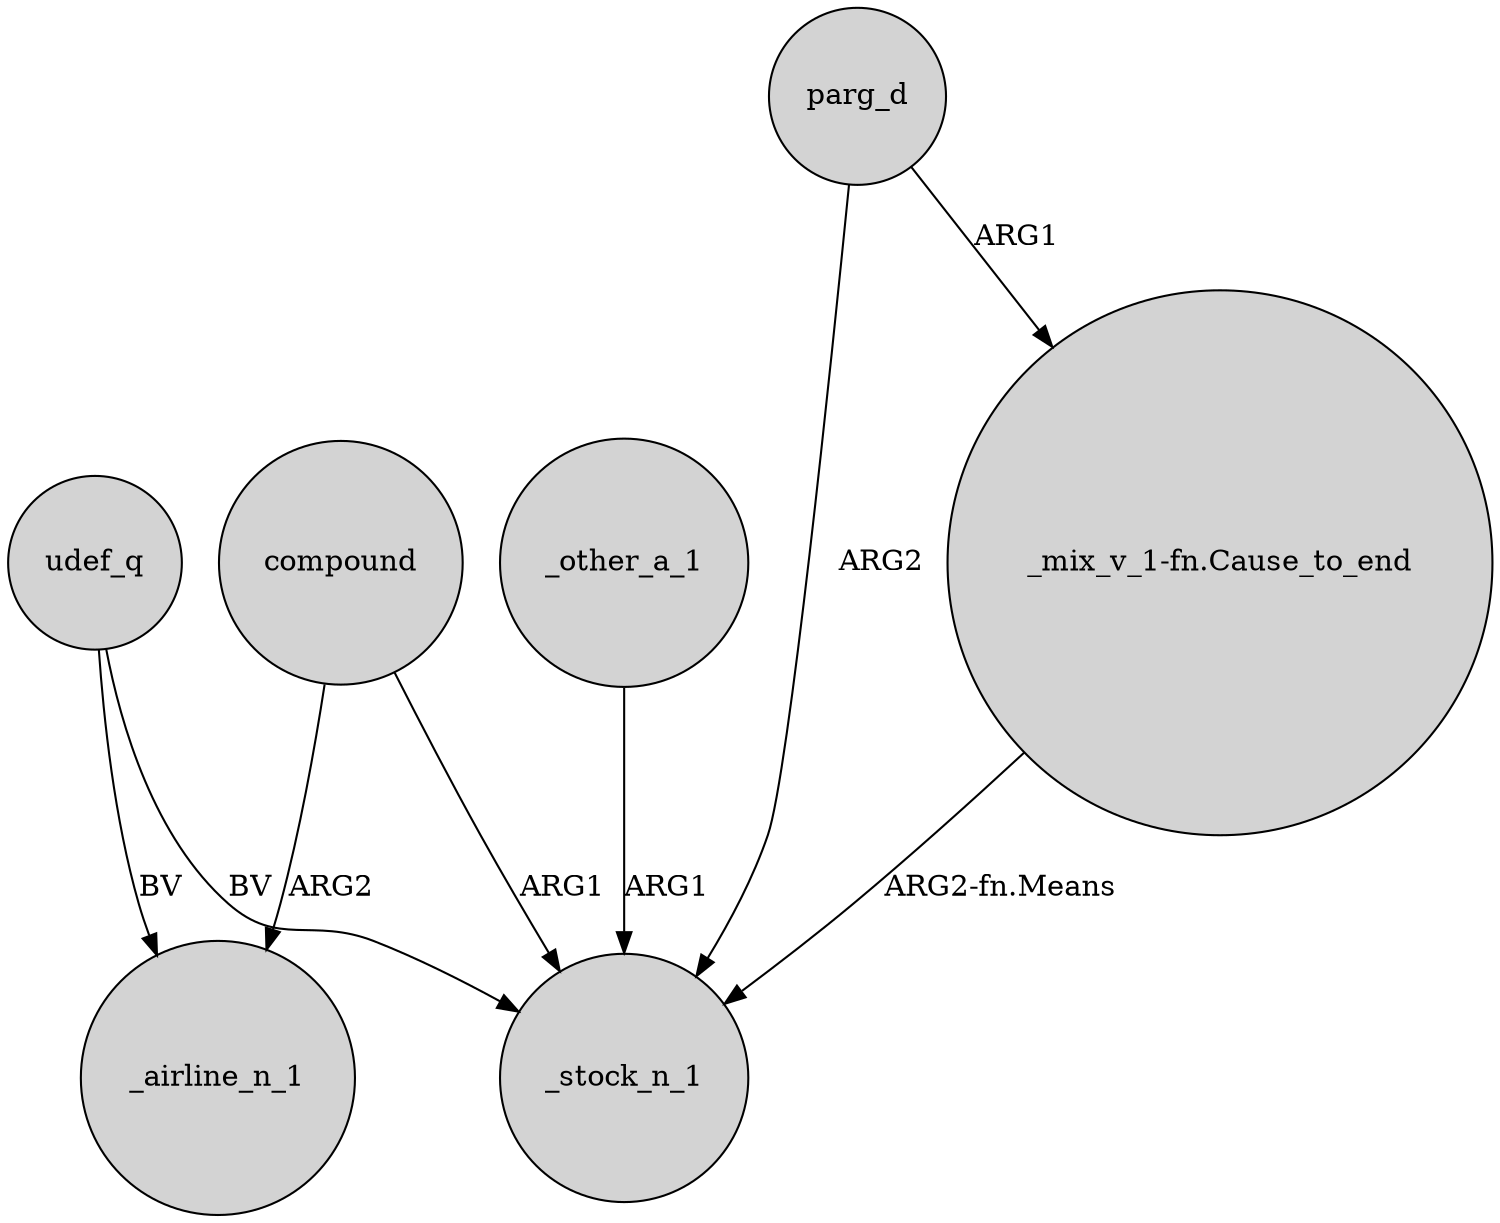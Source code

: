 digraph {
	node [shape=circle style=filled]
	udef_q -> _airline_n_1 [label=BV]
	_other_a_1 -> _stock_n_1 [label=ARG1]
	parg_d -> "_mix_v_1-fn.Cause_to_end" [label=ARG1]
	"_mix_v_1-fn.Cause_to_end" -> _stock_n_1 [label="ARG2-fn.Means"]
	compound -> _airline_n_1 [label=ARG2]
	compound -> _stock_n_1 [label=ARG1]
	parg_d -> _stock_n_1 [label=ARG2]
	udef_q -> _stock_n_1 [label=BV]
}
